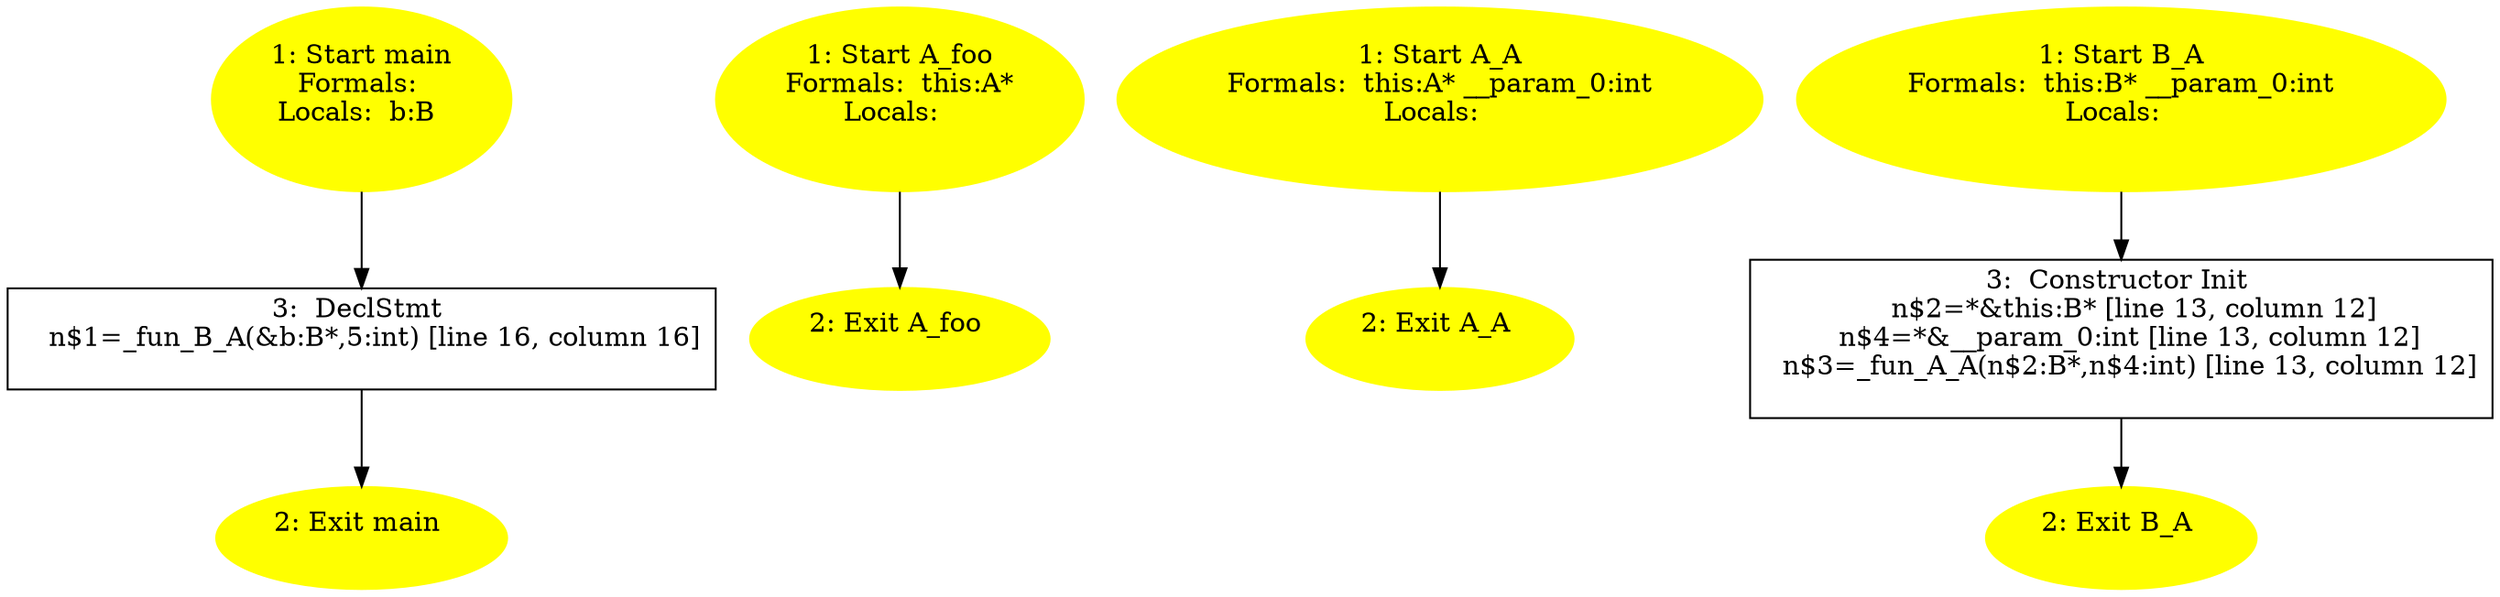 /* @generated */
digraph cfg {
"main.fad58de7366495db4650cfefac2fcd61_1" [label="1: Start main\nFormals: \nLocals:  b:B \n  " color=yellow style=filled]
	

	 "main.fad58de7366495db4650cfefac2fcd61_1" -> "main.fad58de7366495db4650cfefac2fcd61_3" ;
"main.fad58de7366495db4650cfefac2fcd61_2" [label="2: Exit main \n  " color=yellow style=filled]
	

"main.fad58de7366495db4650cfefac2fcd61_3" [label="3:  DeclStmt \n   n$1=_fun_B_A(&b:B*,5:int) [line 16, column 16]\n " shape="box"]
	

	 "main.fad58de7366495db4650cfefac2fcd61_3" -> "main.fad58de7366495db4650cfefac2fcd61_2" ;
"foo#A#(11285596688767843576).de1b7dc3a8a24aa7cc49648c6a039113_1" [label="1: Start A_foo\nFormals:  this:A*\nLocals:  \n  " color=yellow style=filled]
	

	 "foo#A#(11285596688767843576).de1b7dc3a8a24aa7cc49648c6a039113_1" -> "foo#A#(11285596688767843576).de1b7dc3a8a24aa7cc49648c6a039113_2" ;
"foo#A#(11285596688767843576).de1b7dc3a8a24aa7cc49648c6a039113_2" [label="2: Exit A_foo \n  " color=yellow style=filled]
	

"A#A#{14779048587651412014}.4ba2c6594c8960564bedc7b6cbdf6ae0_1" [label="1: Start A_A\nFormals:  this:A* __param_0:int\nLocals:  \n  " color=yellow style=filled]
	

	 "A#A#{14779048587651412014}.4ba2c6594c8960564bedc7b6cbdf6ae0_1" -> "A#A#{14779048587651412014}.4ba2c6594c8960564bedc7b6cbdf6ae0_2" ;
"A#A#{14779048587651412014}.4ba2c6594c8960564bedc7b6cbdf6ae0_2" [label="2: Exit A_A \n  " color=yellow style=filled]
	

"A#B#{18258347749069050656}.8db05fedcc195ce779d29dca399277d8_1" [label="1: Start B_A\nFormals:  this:B* __param_0:int\nLocals:  \n  " color=yellow style=filled]
	

	 "A#B#{18258347749069050656}.8db05fedcc195ce779d29dca399277d8_1" -> "A#B#{18258347749069050656}.8db05fedcc195ce779d29dca399277d8_3" ;
"A#B#{18258347749069050656}.8db05fedcc195ce779d29dca399277d8_2" [label="2: Exit B_A \n  " color=yellow style=filled]
	

"A#B#{18258347749069050656}.8db05fedcc195ce779d29dca399277d8_3" [label="3:  Constructor Init \n   n$2=*&this:B* [line 13, column 12]\n  n$4=*&__param_0:int [line 13, column 12]\n  n$3=_fun_A_A(n$2:B*,n$4:int) [line 13, column 12]\n " shape="box"]
	

	 "A#B#{18258347749069050656}.8db05fedcc195ce779d29dca399277d8_3" -> "A#B#{18258347749069050656}.8db05fedcc195ce779d29dca399277d8_2" ;
}
